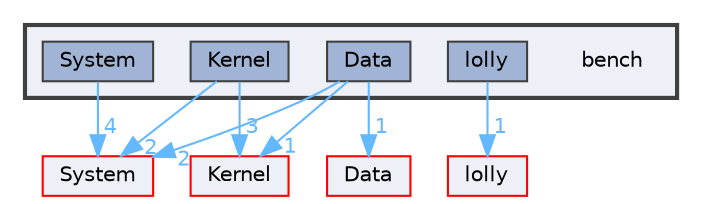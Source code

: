 digraph "bench"
{
 // LATEX_PDF_SIZE
  bgcolor="transparent";
  edge [fontname=Helvetica,fontsize=10,labelfontname=Helvetica,labelfontsize=10];
  node [fontname=Helvetica,fontsize=10,shape=box,height=0.2,width=0.4];
  compound=true
  subgraph clusterdir_a36c4719283424f51e58ca3678e5dea3 {
    graph [ bgcolor="#edf0f7", pencolor="grey25", label="", fontname=Helvetica,fontsize=10 style="filled,bold", URL="dir_a36c4719283424f51e58ca3678e5dea3.html",tooltip=""]
    dir_a36c4719283424f51e58ca3678e5dea3 [shape=plaintext, label="bench"];
  dir_b2fed0cffb5a79e3ac742ba014104b76 [label="Data", fillcolor="#a2b4d6", color="grey25", style="filled", URL="dir_b2fed0cffb5a79e3ac742ba014104b76.html",tooltip=""];
  dir_3ae5f6a74357e0c9a169e197532c90ac [label="Kernel", fillcolor="#a2b4d6", color="grey25", style="filled", URL="dir_3ae5f6a74357e0c9a169e197532c90ac.html",tooltip=""];
  dir_0dee124f639ebcba07c1f7e8473551cb [label="lolly", fillcolor="#a2b4d6", color="grey25", style="filled", URL="dir_0dee124f639ebcba07c1f7e8473551cb.html",tooltip=""];
  dir_fd8333900df114f2d67d72d6ccc45127 [label="System", fillcolor="#a2b4d6", color="grey25", style="filled", URL="dir_fd8333900df114f2d67d72d6ccc45127.html",tooltip=""];
  }
  dir_9af51e3826d4f9e80d9103b2de543e84 [label="System", fillcolor="#edf0f7", color="red", style="filled", URL="dir_9af51e3826d4f9e80d9103b2de543e84.html",tooltip=""];
  dir_52bed8acfaac088d5968cb2c84d7645d [label="Kernel", fillcolor="#edf0f7", color="red", style="filled", URL="dir_52bed8acfaac088d5968cb2c84d7645d.html",tooltip=""];
  dir_4e4e38b7a3cbd015b31043c806009c51 [label="lolly", fillcolor="#edf0f7", color="red", style="filled", URL="dir_4e4e38b7a3cbd015b31043c806009c51.html",tooltip=""];
  dir_e3d743d0ec9b4013b28b5d69101bc7fb [label="Data", fillcolor="#edf0f7", color="red", style="filled", URL="dir_e3d743d0ec9b4013b28b5d69101bc7fb.html",tooltip=""];
  dir_b2fed0cffb5a79e3ac742ba014104b76->dir_e3d743d0ec9b4013b28b5d69101bc7fb [headlabel="1", labeldistance=1.5 headhref="dir_000010_000012.html" href="dir_000010_000012.html" color="steelblue1" fontcolor="steelblue1"];
  dir_b2fed0cffb5a79e3ac742ba014104b76->dir_9af51e3826d4f9e80d9103b2de543e84 [headlabel="2", labeldistance=1.5 headhref="dir_000010_000050.html" href="dir_000010_000050.html" color="steelblue1" fontcolor="steelblue1"];
  dir_b2fed0cffb5a79e3ac742ba014104b76->dir_52bed8acfaac088d5968cb2c84d7645d [headlabel="1", labeldistance=1.5 headhref="dir_000010_000031.html" href="dir_000010_000031.html" color="steelblue1" fontcolor="steelblue1"];
  dir_3ae5f6a74357e0c9a169e197532c90ac->dir_52bed8acfaac088d5968cb2c84d7645d [headlabel="3", labeldistance=1.5 headhref="dir_000030_000031.html" href="dir_000030_000031.html" color="steelblue1" fontcolor="steelblue1"];
  dir_3ae5f6a74357e0c9a169e197532c90ac->dir_9af51e3826d4f9e80d9103b2de543e84 [headlabel="2", labeldistance=1.5 headhref="dir_000030_000050.html" href="dir_000030_000050.html" color="steelblue1" fontcolor="steelblue1"];
  dir_0dee124f639ebcba07c1f7e8473551cb->dir_4e4e38b7a3cbd015b31043c806009c51 [headlabel="1", labeldistance=1.5 headhref="dir_000034_000035.html" href="dir_000034_000035.html" color="steelblue1" fontcolor="steelblue1"];
  dir_fd8333900df114f2d67d72d6ccc45127->dir_9af51e3826d4f9e80d9103b2de543e84 [headlabel="4", labeldistance=1.5 headhref="dir_000048_000050.html" href="dir_000048_000050.html" color="steelblue1" fontcolor="steelblue1"];
}
